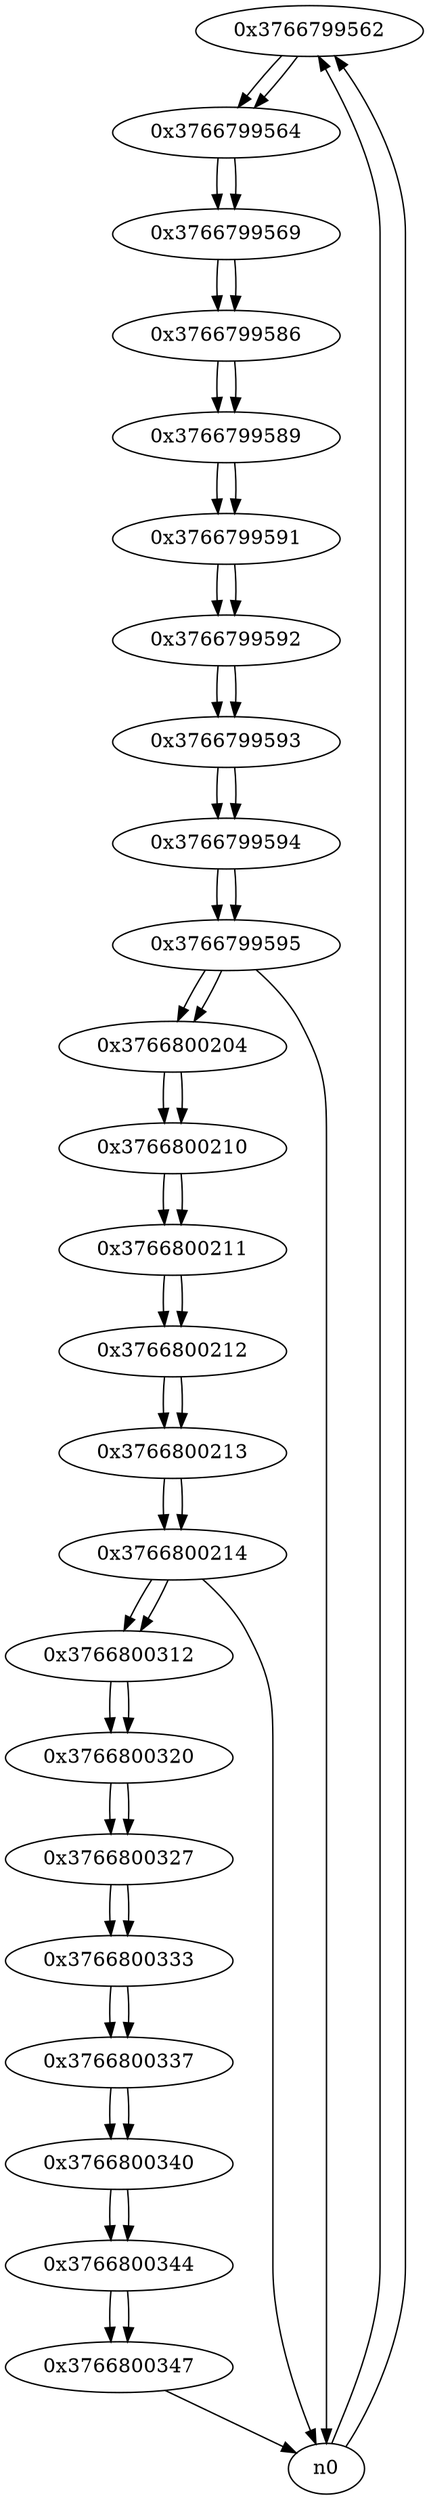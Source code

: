digraph G{
/* nodes */
  n1 [label="0x3766799562"]
  n2 [label="0x3766799564"]
  n3 [label="0x3766799569"]
  n4 [label="0x3766799586"]
  n5 [label="0x3766799589"]
  n6 [label="0x3766799591"]
  n7 [label="0x3766799592"]
  n8 [label="0x3766799593"]
  n9 [label="0x3766799594"]
  n10 [label="0x3766799595"]
  n11 [label="0x3766800204"]
  n12 [label="0x3766800210"]
  n13 [label="0x3766800211"]
  n14 [label="0x3766800212"]
  n15 [label="0x3766800213"]
  n16 [label="0x3766800214"]
  n17 [label="0x3766800312"]
  n18 [label="0x3766800320"]
  n19 [label="0x3766800327"]
  n20 [label="0x3766800333"]
  n21 [label="0x3766800337"]
  n22 [label="0x3766800340"]
  n23 [label="0x3766800344"]
  n24 [label="0x3766800347"]
/* edges */
n1 -> n2;
n0 -> n1;
n0 -> n1;
n2 -> n3;
n1 -> n2;
n3 -> n4;
n2 -> n3;
n4 -> n5;
n3 -> n4;
n5 -> n6;
n4 -> n5;
n6 -> n7;
n5 -> n6;
n7 -> n8;
n6 -> n7;
n8 -> n9;
n7 -> n8;
n9 -> n10;
n8 -> n9;
n10 -> n11;
n10 -> n0;
n9 -> n10;
n11 -> n12;
n10 -> n11;
n12 -> n13;
n11 -> n12;
n13 -> n14;
n12 -> n13;
n14 -> n15;
n13 -> n14;
n15 -> n16;
n14 -> n15;
n16 -> n17;
n16 -> n0;
n15 -> n16;
n17 -> n18;
n16 -> n17;
n18 -> n19;
n17 -> n18;
n19 -> n20;
n18 -> n19;
n20 -> n21;
n19 -> n20;
n21 -> n22;
n20 -> n21;
n22 -> n23;
n21 -> n22;
n23 -> n24;
n22 -> n23;
n24 -> n0;
n23 -> n24;
}
